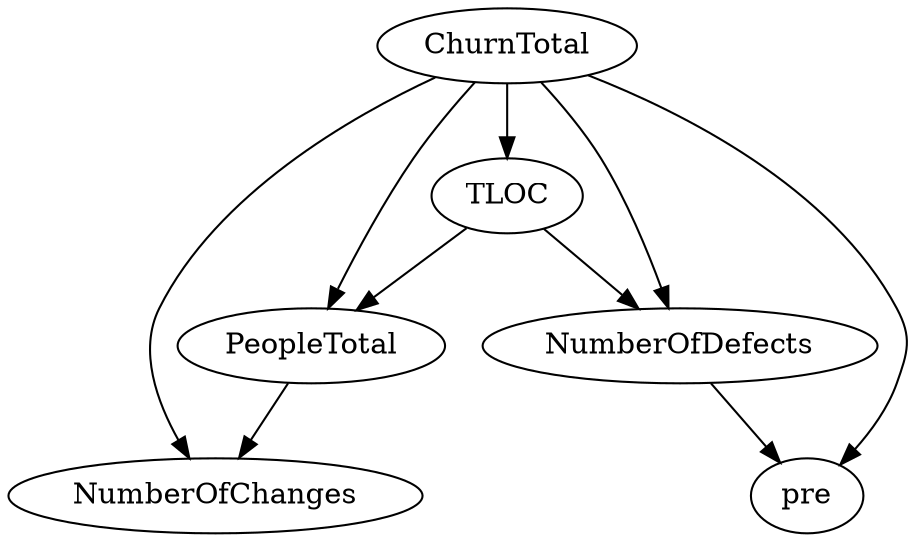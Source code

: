 digraph {
   PeopleTotal;
   NumberOfChanges;
   ChurnTotal;
   TLOC;
   pre;
   NumberOfDefects;
   PeopleTotal -> NumberOfChanges;
   ChurnTotal -> PeopleTotal;
   ChurnTotal -> NumberOfChanges;
   ChurnTotal -> TLOC;
   ChurnTotal -> pre;
   ChurnTotal -> NumberOfDefects;
   TLOC -> PeopleTotal;
   TLOC -> NumberOfDefects;
   NumberOfDefects -> pre;
}
